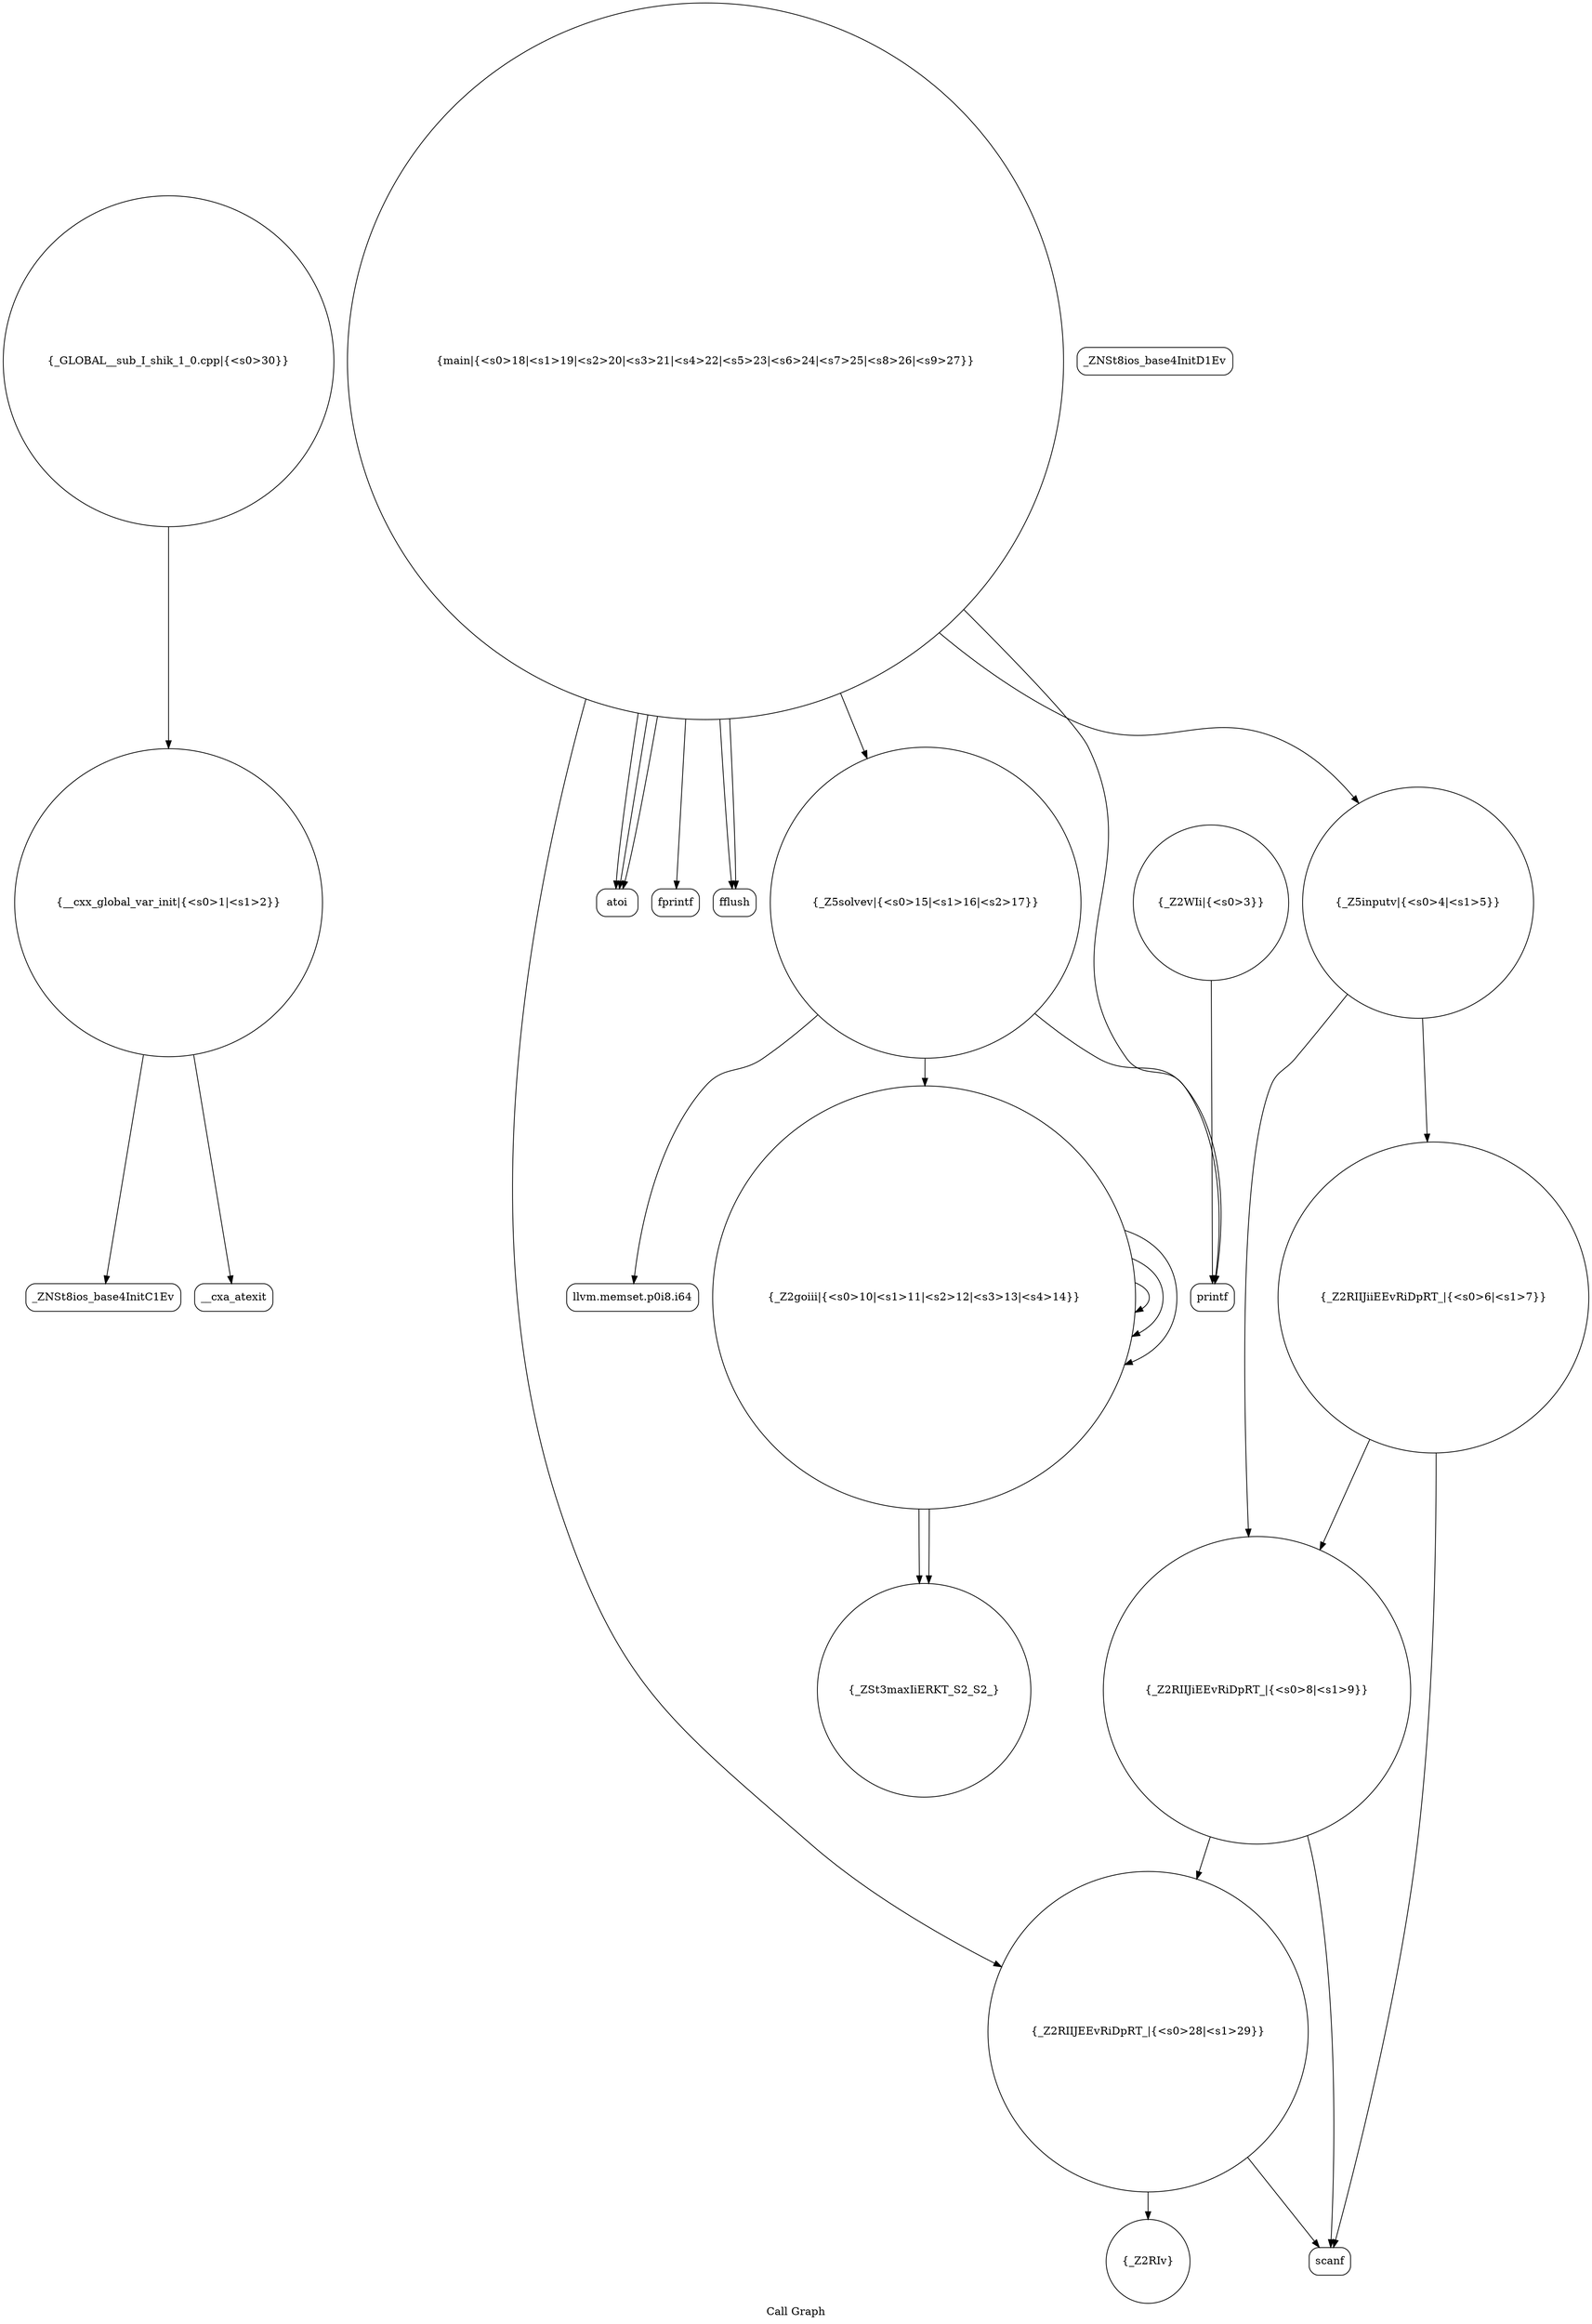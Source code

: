 digraph "Call Graph" {
	label="Call Graph";

	Node0x56434bcc3f90 [shape=record,shape=circle,label="{__cxx_global_var_init|{<s0>1|<s1>2}}"];
	Node0x56434bcc3f90:s0 -> Node0x56434bcc4420[color=black];
	Node0x56434bcc3f90:s1 -> Node0x56434bcc4520[color=black];
	Node0x56434bcc4720 [shape=record,shape=circle,label="{_Z5inputv|{<s0>4|<s1>5}}"];
	Node0x56434bcc4720:s0 -> Node0x56434bcc47a0[color=black];
	Node0x56434bcc4720:s1 -> Node0x56434bcc4820[color=black];
	Node0x56434bcc4aa0 [shape=record,shape=circle,label="{main|{<s0>18|<s1>19|<s2>20|<s3>21|<s4>22|<s5>23|<s6>24|<s7>25|<s8>26|<s9>27}}"];
	Node0x56434bcc4aa0:s0 -> Node0x56434bcc4b20[color=black];
	Node0x56434bcc4aa0:s1 -> Node0x56434bcc4720[color=black];
	Node0x56434bcc4aa0:s2 -> Node0x56434bcc4ba0[color=black];
	Node0x56434bcc4aa0:s3 -> Node0x56434bcc4ba0[color=black];
	Node0x56434bcc4aa0:s4 -> Node0x56434bcc4ba0[color=black];
	Node0x56434bcc4aa0:s5 -> Node0x56434bcc4c20[color=black];
	Node0x56434bcc4aa0:s6 -> Node0x56434bcc4ca0[color=black];
	Node0x56434bcc4aa0:s7 -> Node0x56434bcc46a0[color=black];
	Node0x56434bcc4aa0:s8 -> Node0x56434bcc49a0[color=black];
	Node0x56434bcc4aa0:s9 -> Node0x56434bcc4ca0[color=black];
	Node0x56434bcc44a0 [shape=record,shape=Mrecord,label="{_ZNSt8ios_base4InitD1Ev}"];
	Node0x56434bcc4820 [shape=record,shape=circle,label="{_Z2RIIJiEEvRiDpRT_|{<s0>8|<s1>9}}"];
	Node0x56434bcc4820:s0 -> Node0x56434bcc4d20[color=black];
	Node0x56434bcc4820:s1 -> Node0x56434bcc4b20[color=black];
	Node0x56434bcc4ba0 [shape=record,shape=Mrecord,label="{atoi}"];
	Node0x56434bcc45a0 [shape=record,shape=circle,label="{_Z2RIv}"];
	Node0x56434bcc4920 [shape=record,shape=circle,label="{_ZSt3maxIiERKT_S2_S2_}"];
	Node0x56434bcc4ca0 [shape=record,shape=Mrecord,label="{fflush}"];
	Node0x56434bcc46a0 [shape=record,shape=Mrecord,label="{printf}"];
	Node0x56434bcc4a20 [shape=record,shape=Mrecord,label="{llvm.memset.p0i8.i64}"];
	Node0x56434bcc4da0 [shape=record,shape=circle,label="{_GLOBAL__sub_I_shik_1_0.cpp|{<s0>30}}"];
	Node0x56434bcc4da0:s0 -> Node0x56434bcc3f90[color=black];
	Node0x56434bcc4420 [shape=record,shape=Mrecord,label="{_ZNSt8ios_base4InitC1Ev}"];
	Node0x56434bcc47a0 [shape=record,shape=circle,label="{_Z2RIIJiiEEvRiDpRT_|{<s0>6|<s1>7}}"];
	Node0x56434bcc47a0:s0 -> Node0x56434bcc4d20[color=black];
	Node0x56434bcc47a0:s1 -> Node0x56434bcc4820[color=black];
	Node0x56434bcc4b20 [shape=record,shape=circle,label="{_Z2RIIJEEvRiDpRT_|{<s0>28|<s1>29}}"];
	Node0x56434bcc4b20:s0 -> Node0x56434bcc4d20[color=black];
	Node0x56434bcc4b20:s1 -> Node0x56434bcc45a0[color=black];
	Node0x56434bcc4520 [shape=record,shape=Mrecord,label="{__cxa_atexit}"];
	Node0x56434bcc48a0 [shape=record,shape=circle,label="{_Z2goiii|{<s0>10|<s1>11|<s2>12|<s3>13|<s4>14}}"];
	Node0x56434bcc48a0:s0 -> Node0x56434bcc48a0[color=black];
	Node0x56434bcc48a0:s1 -> Node0x56434bcc48a0[color=black];
	Node0x56434bcc48a0:s2 -> Node0x56434bcc4920[color=black];
	Node0x56434bcc48a0:s3 -> Node0x56434bcc48a0[color=black];
	Node0x56434bcc48a0:s4 -> Node0x56434bcc4920[color=black];
	Node0x56434bcc4c20 [shape=record,shape=Mrecord,label="{fprintf}"];
	Node0x56434bcc4620 [shape=record,shape=circle,label="{_Z2WIi|{<s0>3}}"];
	Node0x56434bcc4620:s0 -> Node0x56434bcc46a0[color=black];
	Node0x56434bcc49a0 [shape=record,shape=circle,label="{_Z5solvev|{<s0>15|<s1>16|<s2>17}}"];
	Node0x56434bcc49a0:s0 -> Node0x56434bcc4a20[color=black];
	Node0x56434bcc49a0:s1 -> Node0x56434bcc48a0[color=black];
	Node0x56434bcc49a0:s2 -> Node0x56434bcc46a0[color=black];
	Node0x56434bcc4d20 [shape=record,shape=Mrecord,label="{scanf}"];
}
